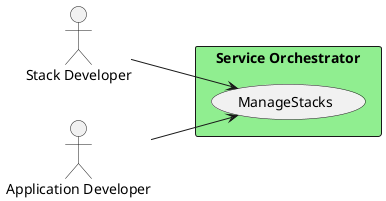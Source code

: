 @startuml

left to right direction
Actor "Stack Developer" as StackDeveloper
Actor "Application Developer" as ApplicationDeveloper


rectangle "Service Orchestrator" #lightgreen {
usecase "ManageStacks" as ManageStacks
    StackDeveloper --> ManageStacks
    ApplicationDeveloper --> ManageStacks
    }


@enduml
